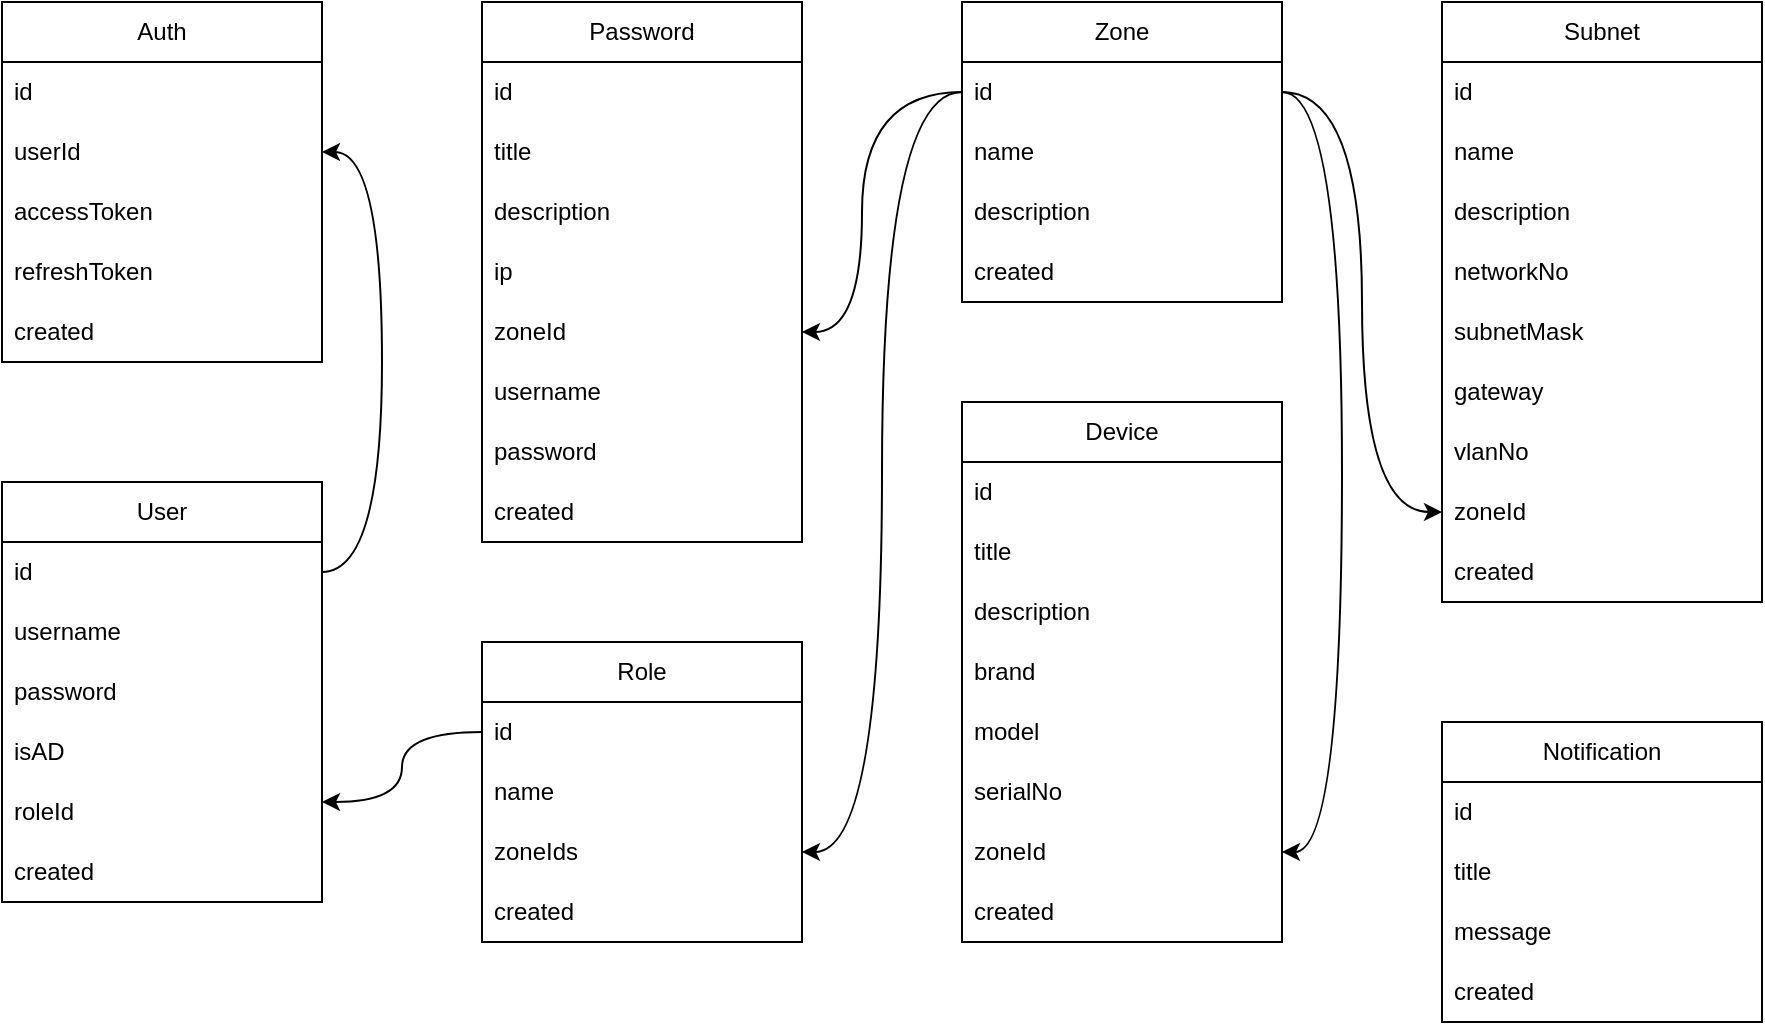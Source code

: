 <mxfile>
    <diagram id="iAbx08jiYh2Qf94keAqR" name="database">
        <mxGraphModel dx="399" dy="544" grid="1" gridSize="10" guides="1" tooltips="1" connect="1" arrows="1" fold="1" page="1" pageScale="1" pageWidth="850" pageHeight="1100" math="0" shadow="0">
            <root>
                <mxCell id="0"/>
                <mxCell id="1" parent="0"/>
                <mxCell id="482" value="User" style="swimlane;fontStyle=0;childLayout=stackLayout;horizontal=1;startSize=30;horizontalStack=0;resizeParent=1;resizeParentMax=0;resizeLast=0;collapsible=1;marginBottom=0;whiteSpace=wrap;html=1;align=center;" vertex="1" parent="1">
                    <mxGeometry x="40" y="280" width="160" height="210" as="geometry"/>
                </mxCell>
                <mxCell id="483" value="id" style="text;strokeColor=none;fillColor=none;align=left;verticalAlign=middle;spacingLeft=4;spacingRight=4;overflow=hidden;points=[[0,0.5],[1,0.5]];portConstraint=eastwest;rotatable=0;whiteSpace=wrap;html=1;" vertex="1" parent="482">
                    <mxGeometry y="30" width="160" height="30" as="geometry"/>
                </mxCell>
                <mxCell id="484" value="username" style="text;strokeColor=none;fillColor=none;align=left;verticalAlign=middle;spacingLeft=4;spacingRight=4;overflow=hidden;points=[[0,0.5],[1,0.5]];portConstraint=eastwest;rotatable=0;whiteSpace=wrap;html=1;" vertex="1" parent="482">
                    <mxGeometry y="60" width="160" height="30" as="geometry"/>
                </mxCell>
                <mxCell id="485" value="password" style="text;strokeColor=none;fillColor=none;align=left;verticalAlign=middle;spacingLeft=4;spacingRight=4;overflow=hidden;points=[[0,0.5],[1,0.5]];portConstraint=eastwest;rotatable=0;whiteSpace=wrap;html=1;" vertex="1" parent="482">
                    <mxGeometry y="90" width="160" height="30" as="geometry"/>
                </mxCell>
                <mxCell id="486" value="isAD" style="text;strokeColor=none;fillColor=none;align=left;verticalAlign=middle;spacingLeft=4;spacingRight=4;overflow=hidden;points=[[0,0.5],[1,0.5]];portConstraint=eastwest;rotatable=0;whiteSpace=wrap;html=1;" vertex="1" parent="482">
                    <mxGeometry y="120" width="160" height="30" as="geometry"/>
                </mxCell>
                <mxCell id="487" value="roleId" style="text;strokeColor=none;fillColor=none;align=left;verticalAlign=middle;spacingLeft=4;spacingRight=4;overflow=hidden;points=[[0,0.5],[1,0.5]];portConstraint=eastwest;rotatable=0;whiteSpace=wrap;html=1;" vertex="1" parent="482">
                    <mxGeometry y="150" width="160" height="30" as="geometry"/>
                </mxCell>
                <mxCell id="488" value="created" style="text;strokeColor=none;fillColor=none;align=left;verticalAlign=middle;spacingLeft=4;spacingRight=4;overflow=hidden;points=[[0,0.5],[1,0.5]];portConstraint=eastwest;rotatable=0;whiteSpace=wrap;html=1;" vertex="1" parent="482">
                    <mxGeometry y="180" width="160" height="30" as="geometry"/>
                </mxCell>
                <mxCell id="489" value="Password" style="swimlane;fontStyle=0;childLayout=stackLayout;horizontal=1;startSize=30;horizontalStack=0;resizeParent=1;resizeParentMax=0;resizeLast=0;collapsible=1;marginBottom=0;whiteSpace=wrap;html=1;" vertex="1" parent="1">
                    <mxGeometry x="280" y="40" width="160" height="270" as="geometry"/>
                </mxCell>
                <mxCell id="490" value="id" style="text;strokeColor=none;fillColor=none;align=left;verticalAlign=middle;spacingLeft=4;spacingRight=4;overflow=hidden;points=[[0,0.5],[1,0.5]];portConstraint=eastwest;rotatable=0;whiteSpace=wrap;html=1;" vertex="1" parent="489">
                    <mxGeometry y="30" width="160" height="30" as="geometry"/>
                </mxCell>
                <mxCell id="491" value="title" style="text;strokeColor=none;fillColor=none;align=left;verticalAlign=middle;spacingLeft=4;spacingRight=4;overflow=hidden;points=[[0,0.5],[1,0.5]];portConstraint=eastwest;rotatable=0;whiteSpace=wrap;html=1;" vertex="1" parent="489">
                    <mxGeometry y="60" width="160" height="30" as="geometry"/>
                </mxCell>
                <mxCell id="492" value="description" style="text;strokeColor=none;fillColor=none;align=left;verticalAlign=middle;spacingLeft=4;spacingRight=4;overflow=hidden;points=[[0,0.5],[1,0.5]];portConstraint=eastwest;rotatable=0;whiteSpace=wrap;html=1;" vertex="1" parent="489">
                    <mxGeometry y="90" width="160" height="30" as="geometry"/>
                </mxCell>
                <mxCell id="493" value="ip" style="text;strokeColor=none;fillColor=none;align=left;verticalAlign=middle;spacingLeft=4;spacingRight=4;overflow=hidden;points=[[0,0.5],[1,0.5]];portConstraint=eastwest;rotatable=0;whiteSpace=wrap;html=1;" vertex="1" parent="489">
                    <mxGeometry y="120" width="160" height="30" as="geometry"/>
                </mxCell>
                <mxCell id="494" value="zoneId" style="text;strokeColor=none;fillColor=none;align=left;verticalAlign=middle;spacingLeft=4;spacingRight=4;overflow=hidden;points=[[0,0.5],[1,0.5]];portConstraint=eastwest;rotatable=0;whiteSpace=wrap;html=1;" vertex="1" parent="489">
                    <mxGeometry y="150" width="160" height="30" as="geometry"/>
                </mxCell>
                <mxCell id="495" value="username" style="text;strokeColor=none;fillColor=none;align=left;verticalAlign=middle;spacingLeft=4;spacingRight=4;overflow=hidden;points=[[0,0.5],[1,0.5]];portConstraint=eastwest;rotatable=0;whiteSpace=wrap;html=1;" vertex="1" parent="489">
                    <mxGeometry y="180" width="160" height="30" as="geometry"/>
                </mxCell>
                <mxCell id="496" value="password" style="text;strokeColor=none;fillColor=none;align=left;verticalAlign=middle;spacingLeft=4;spacingRight=4;overflow=hidden;points=[[0,0.5],[1,0.5]];portConstraint=eastwest;rotatable=0;whiteSpace=wrap;html=1;" vertex="1" parent="489">
                    <mxGeometry y="210" width="160" height="30" as="geometry"/>
                </mxCell>
                <mxCell id="497" value="created" style="text;strokeColor=none;fillColor=none;align=left;verticalAlign=middle;spacingLeft=4;spacingRight=4;overflow=hidden;points=[[0,0.5],[1,0.5]];portConstraint=eastwest;rotatable=0;whiteSpace=wrap;html=1;" vertex="1" parent="489">
                    <mxGeometry y="240" width="160" height="30" as="geometry"/>
                </mxCell>
                <mxCell id="498" value="Auth" style="swimlane;fontStyle=0;childLayout=stackLayout;horizontal=1;startSize=30;horizontalStack=0;resizeParent=1;resizeParentMax=0;resizeLast=0;collapsible=1;marginBottom=0;whiteSpace=wrap;html=1;" vertex="1" parent="1">
                    <mxGeometry x="40" y="40" width="160" height="180" as="geometry"/>
                </mxCell>
                <mxCell id="499" value="id" style="text;strokeColor=none;fillColor=none;align=left;verticalAlign=middle;spacingLeft=4;spacingRight=4;overflow=hidden;points=[[0,0.5],[1,0.5]];portConstraint=eastwest;rotatable=0;whiteSpace=wrap;html=1;" vertex="1" parent="498">
                    <mxGeometry y="30" width="160" height="30" as="geometry"/>
                </mxCell>
                <mxCell id="500" value="userId" style="text;strokeColor=none;fillColor=none;align=left;verticalAlign=middle;spacingLeft=4;spacingRight=4;overflow=hidden;points=[[0,0.5],[1,0.5]];portConstraint=eastwest;rotatable=0;whiteSpace=wrap;html=1;" vertex="1" parent="498">
                    <mxGeometry y="60" width="160" height="30" as="geometry"/>
                </mxCell>
                <mxCell id="501" value="accessToken" style="text;strokeColor=none;fillColor=none;align=left;verticalAlign=middle;spacingLeft=4;spacingRight=4;overflow=hidden;points=[[0,0.5],[1,0.5]];portConstraint=eastwest;rotatable=0;whiteSpace=wrap;html=1;" vertex="1" parent="498">
                    <mxGeometry y="90" width="160" height="30" as="geometry"/>
                </mxCell>
                <mxCell id="502" value="refreshToken" style="text;strokeColor=none;fillColor=none;align=left;verticalAlign=middle;spacingLeft=4;spacingRight=4;overflow=hidden;points=[[0,0.5],[1,0.5]];portConstraint=eastwest;rotatable=0;whiteSpace=wrap;html=1;" vertex="1" parent="498">
                    <mxGeometry y="120" width="160" height="30" as="geometry"/>
                </mxCell>
                <mxCell id="503" value="created" style="text;strokeColor=none;fillColor=none;align=left;verticalAlign=middle;spacingLeft=4;spacingRight=4;overflow=hidden;points=[[0,0.5],[1,0.5]];portConstraint=eastwest;rotatable=0;whiteSpace=wrap;html=1;" vertex="1" parent="498">
                    <mxGeometry y="150" width="160" height="30" as="geometry"/>
                </mxCell>
                <mxCell id="504" value="Device" style="swimlane;fontStyle=0;childLayout=stackLayout;horizontal=1;startSize=30;horizontalStack=0;resizeParent=1;resizeParentMax=0;resizeLast=0;collapsible=1;marginBottom=0;whiteSpace=wrap;html=1;" vertex="1" parent="1">
                    <mxGeometry x="520" y="240" width="160" height="270" as="geometry"/>
                </mxCell>
                <mxCell id="505" value="id" style="text;strokeColor=none;fillColor=none;align=left;verticalAlign=middle;spacingLeft=4;spacingRight=4;overflow=hidden;points=[[0,0.5],[1,0.5]];portConstraint=eastwest;rotatable=0;whiteSpace=wrap;html=1;" vertex="1" parent="504">
                    <mxGeometry y="30" width="160" height="30" as="geometry"/>
                </mxCell>
                <mxCell id="506" value="title" style="text;strokeColor=none;fillColor=none;align=left;verticalAlign=middle;spacingLeft=4;spacingRight=4;overflow=hidden;points=[[0,0.5],[1,0.5]];portConstraint=eastwest;rotatable=0;whiteSpace=wrap;html=1;" vertex="1" parent="504">
                    <mxGeometry y="60" width="160" height="30" as="geometry"/>
                </mxCell>
                <mxCell id="507" value="description" style="text;strokeColor=none;fillColor=none;align=left;verticalAlign=middle;spacingLeft=4;spacingRight=4;overflow=hidden;points=[[0,0.5],[1,0.5]];portConstraint=eastwest;rotatable=0;whiteSpace=wrap;html=1;" vertex="1" parent="504">
                    <mxGeometry y="90" width="160" height="30" as="geometry"/>
                </mxCell>
                <mxCell id="508" value="brand" style="text;strokeColor=none;fillColor=none;align=left;verticalAlign=middle;spacingLeft=4;spacingRight=4;overflow=hidden;points=[[0,0.5],[1,0.5]];portConstraint=eastwest;rotatable=0;whiteSpace=wrap;html=1;" vertex="1" parent="504">
                    <mxGeometry y="120" width="160" height="30" as="geometry"/>
                </mxCell>
                <mxCell id="509" value="model" style="text;strokeColor=none;fillColor=none;align=left;verticalAlign=middle;spacingLeft=4;spacingRight=4;overflow=hidden;points=[[0,0.5],[1,0.5]];portConstraint=eastwest;rotatable=0;whiteSpace=wrap;html=1;" vertex="1" parent="504">
                    <mxGeometry y="150" width="160" height="30" as="geometry"/>
                </mxCell>
                <mxCell id="510" value="serialNo" style="text;strokeColor=none;fillColor=none;align=left;verticalAlign=middle;spacingLeft=4;spacingRight=4;overflow=hidden;points=[[0,0.5],[1,0.5]];portConstraint=eastwest;rotatable=0;whiteSpace=wrap;html=1;" vertex="1" parent="504">
                    <mxGeometry y="180" width="160" height="30" as="geometry"/>
                </mxCell>
                <mxCell id="511" value="zoneId" style="text;strokeColor=none;fillColor=none;align=left;verticalAlign=middle;spacingLeft=4;spacingRight=4;overflow=hidden;points=[[0,0.5],[1,0.5]];portConstraint=eastwest;rotatable=0;whiteSpace=wrap;html=1;" vertex="1" parent="504">
                    <mxGeometry y="210" width="160" height="30" as="geometry"/>
                </mxCell>
                <mxCell id="512" value="created" style="text;strokeColor=none;fillColor=none;align=left;verticalAlign=middle;spacingLeft=4;spacingRight=4;overflow=hidden;points=[[0,0.5],[1,0.5]];portConstraint=eastwest;rotatable=0;whiteSpace=wrap;html=1;" vertex="1" parent="504">
                    <mxGeometry y="240" width="160" height="30" as="geometry"/>
                </mxCell>
                <mxCell id="513" value="Zone" style="swimlane;fontStyle=0;childLayout=stackLayout;horizontal=1;startSize=30;horizontalStack=0;resizeParent=1;resizeParentMax=0;resizeLast=0;collapsible=1;marginBottom=0;whiteSpace=wrap;html=1;" vertex="1" parent="1">
                    <mxGeometry x="520" y="40" width="160" height="150" as="geometry"/>
                </mxCell>
                <mxCell id="514" value="id" style="text;strokeColor=none;fillColor=none;align=left;verticalAlign=middle;spacingLeft=4;spacingRight=4;overflow=hidden;points=[[0,0.5],[1,0.5]];portConstraint=eastwest;rotatable=0;whiteSpace=wrap;html=1;" vertex="1" parent="513">
                    <mxGeometry y="30" width="160" height="30" as="geometry"/>
                </mxCell>
                <mxCell id="515" value="name" style="text;strokeColor=none;fillColor=none;align=left;verticalAlign=middle;spacingLeft=4;spacingRight=4;overflow=hidden;points=[[0,0.5],[1,0.5]];portConstraint=eastwest;rotatable=0;whiteSpace=wrap;html=1;" vertex="1" parent="513">
                    <mxGeometry y="60" width="160" height="30" as="geometry"/>
                </mxCell>
                <mxCell id="516" value="description" style="text;strokeColor=none;fillColor=none;align=left;verticalAlign=middle;spacingLeft=4;spacingRight=4;overflow=hidden;points=[[0,0.5],[1,0.5]];portConstraint=eastwest;rotatable=0;whiteSpace=wrap;html=1;" vertex="1" parent="513">
                    <mxGeometry y="90" width="160" height="30" as="geometry"/>
                </mxCell>
                <mxCell id="517" value="created" style="text;strokeColor=none;fillColor=none;align=left;verticalAlign=middle;spacingLeft=4;spacingRight=4;overflow=hidden;points=[[0,0.5],[1,0.5]];portConstraint=eastwest;rotatable=0;whiteSpace=wrap;html=1;" vertex="1" parent="513">
                    <mxGeometry y="120" width="160" height="30" as="geometry"/>
                </mxCell>
                <mxCell id="518" value="" style="endArrow=classic;html=1;edgeStyle=elbowEdgeStyle;curved=1;" edge="1" parent="1" source="483" target="500">
                    <mxGeometry width="50" height="50" relative="1" as="geometry">
                        <mxPoint x="300" y="257" as="sourcePoint"/>
                        <mxPoint x="300" y="487" as="targetPoint"/>
                        <Array as="points">
                            <mxPoint x="230" y="410"/>
                        </Array>
                    </mxGeometry>
                </mxCell>
                <mxCell id="519" value="" style="endArrow=classic;html=1;edgeStyle=elbowEdgeStyle;curved=1;" edge="1" parent="1" source="514" target="494">
                    <mxGeometry width="50" height="50" relative="1" as="geometry">
                        <mxPoint x="580.0" y="94" as="sourcePoint"/>
                        <mxPoint x="540.0" y="214" as="targetPoint"/>
                        <Array as="points">
                            <mxPoint x="470" y="180"/>
                        </Array>
                    </mxGeometry>
                </mxCell>
                <mxCell id="520" value="" style="endArrow=classic;html=1;edgeStyle=elbowEdgeStyle;curved=1;" edge="1" parent="1" source="514" target="511">
                    <mxGeometry width="50" height="50" relative="1" as="geometry">
                        <mxPoint x="740" y="97" as="sourcePoint"/>
                        <mxPoint x="740" y="437" as="targetPoint"/>
                        <Array as="points">
                            <mxPoint x="710" y="320"/>
                        </Array>
                    </mxGeometry>
                </mxCell>
                <mxCell id="521" value="Subnet" style="swimlane;fontStyle=0;childLayout=stackLayout;horizontal=1;startSize=30;horizontalStack=0;resizeParent=1;resizeParentMax=0;resizeLast=0;collapsible=1;marginBottom=0;whiteSpace=wrap;html=1;" vertex="1" parent="1">
                    <mxGeometry x="760" y="40" width="160" height="300" as="geometry"/>
                </mxCell>
                <mxCell id="522" value="id" style="text;strokeColor=none;fillColor=none;align=left;verticalAlign=middle;spacingLeft=4;spacingRight=4;overflow=hidden;points=[[0,0.5],[1,0.5]];portConstraint=eastwest;rotatable=0;whiteSpace=wrap;html=1;" vertex="1" parent="521">
                    <mxGeometry y="30" width="160" height="30" as="geometry"/>
                </mxCell>
                <mxCell id="523" value="name" style="text;strokeColor=none;fillColor=none;align=left;verticalAlign=middle;spacingLeft=4;spacingRight=4;overflow=hidden;points=[[0,0.5],[1,0.5]];portConstraint=eastwest;rotatable=0;whiteSpace=wrap;html=1;" vertex="1" parent="521">
                    <mxGeometry y="60" width="160" height="30" as="geometry"/>
                </mxCell>
                <mxCell id="524" value="description" style="text;strokeColor=none;fillColor=none;align=left;verticalAlign=middle;spacingLeft=4;spacingRight=4;overflow=hidden;points=[[0,0.5],[1,0.5]];portConstraint=eastwest;rotatable=0;whiteSpace=wrap;html=1;" vertex="1" parent="521">
                    <mxGeometry y="90" width="160" height="30" as="geometry"/>
                </mxCell>
                <mxCell id="525" value="networkNo" style="text;strokeColor=none;fillColor=none;align=left;verticalAlign=middle;spacingLeft=4;spacingRight=4;overflow=hidden;points=[[0,0.5],[1,0.5]];portConstraint=eastwest;rotatable=0;whiteSpace=wrap;html=1;" vertex="1" parent="521">
                    <mxGeometry y="120" width="160" height="30" as="geometry"/>
                </mxCell>
                <mxCell id="526" value="subnetMask" style="text;strokeColor=none;fillColor=none;align=left;verticalAlign=middle;spacingLeft=4;spacingRight=4;overflow=hidden;points=[[0,0.5],[1,0.5]];portConstraint=eastwest;rotatable=0;whiteSpace=wrap;html=1;" vertex="1" parent="521">
                    <mxGeometry y="150" width="160" height="30" as="geometry"/>
                </mxCell>
                <mxCell id="527" value="gateway" style="text;strokeColor=none;fillColor=none;align=left;verticalAlign=middle;spacingLeft=4;spacingRight=4;overflow=hidden;points=[[0,0.5],[1,0.5]];portConstraint=eastwest;rotatable=0;whiteSpace=wrap;html=1;" vertex="1" parent="521">
                    <mxGeometry y="180" width="160" height="30" as="geometry"/>
                </mxCell>
                <mxCell id="528" value="vlanNo" style="text;strokeColor=none;fillColor=none;align=left;verticalAlign=middle;spacingLeft=4;spacingRight=4;overflow=hidden;points=[[0,0.5],[1,0.5]];portConstraint=eastwest;rotatable=0;whiteSpace=wrap;html=1;" vertex="1" parent="521">
                    <mxGeometry y="210" width="160" height="30" as="geometry"/>
                </mxCell>
                <mxCell id="529" value="zoneId" style="text;strokeColor=none;fillColor=none;align=left;verticalAlign=middle;spacingLeft=4;spacingRight=4;overflow=hidden;points=[[0,0.5],[1,0.5]];portConstraint=eastwest;rotatable=0;whiteSpace=wrap;html=1;" vertex="1" parent="521">
                    <mxGeometry y="240" width="160" height="30" as="geometry"/>
                </mxCell>
                <mxCell id="530" value="created" style="text;strokeColor=none;fillColor=none;align=left;verticalAlign=middle;spacingLeft=4;spacingRight=4;overflow=hidden;points=[[0,0.5],[1,0.5]];portConstraint=eastwest;rotatable=0;whiteSpace=wrap;html=1;" vertex="1" parent="521">
                    <mxGeometry y="270" width="160" height="30" as="geometry"/>
                </mxCell>
                <mxCell id="531" value="" style="endArrow=classic;html=1;edgeStyle=elbowEdgeStyle;curved=1;" edge="1" parent="1" source="514" target="529">
                    <mxGeometry width="50" height="50" relative="1" as="geometry">
                        <mxPoint x="611" y="94" as="sourcePoint"/>
                        <mxPoint x="651" y="474" as="targetPoint"/>
                        <Array as="points">
                            <mxPoint x="720" y="180"/>
                        </Array>
                    </mxGeometry>
                </mxCell>
                <mxCell id="532" value="Notification" style="swimlane;fontStyle=0;childLayout=stackLayout;horizontal=1;startSize=30;horizontalStack=0;resizeParent=1;resizeParentMax=0;resizeLast=0;collapsible=1;marginBottom=0;whiteSpace=wrap;html=1;" vertex="1" parent="1">
                    <mxGeometry x="760" y="400" width="160" height="150" as="geometry"/>
                </mxCell>
                <mxCell id="533" value="id" style="text;strokeColor=none;fillColor=none;align=left;verticalAlign=middle;spacingLeft=4;spacingRight=4;overflow=hidden;points=[[0,0.5],[1,0.5]];portConstraint=eastwest;rotatable=0;whiteSpace=wrap;html=1;" vertex="1" parent="532">
                    <mxGeometry y="30" width="160" height="30" as="geometry"/>
                </mxCell>
                <mxCell id="534" value="title" style="text;strokeColor=none;fillColor=none;align=left;verticalAlign=middle;spacingLeft=4;spacingRight=4;overflow=hidden;points=[[0,0.5],[1,0.5]];portConstraint=eastwest;rotatable=0;whiteSpace=wrap;html=1;" vertex="1" parent="532">
                    <mxGeometry y="60" width="160" height="30" as="geometry"/>
                </mxCell>
                <mxCell id="535" value="message" style="text;strokeColor=none;fillColor=none;align=left;verticalAlign=middle;spacingLeft=4;spacingRight=4;overflow=hidden;points=[[0,0.5],[1,0.5]];portConstraint=eastwest;rotatable=0;whiteSpace=wrap;html=1;" vertex="1" parent="532">
                    <mxGeometry y="90" width="160" height="30" as="geometry"/>
                </mxCell>
                <mxCell id="536" value="created" style="text;strokeColor=none;fillColor=none;align=left;verticalAlign=middle;spacingLeft=4;spacingRight=4;overflow=hidden;points=[[0,0.5],[1,0.5]];portConstraint=eastwest;rotatable=0;whiteSpace=wrap;html=1;" vertex="1" parent="532">
                    <mxGeometry y="120" width="160" height="30" as="geometry"/>
                </mxCell>
                <mxCell id="537" value="Role" style="swimlane;fontStyle=0;childLayout=stackLayout;horizontal=1;startSize=30;horizontalStack=0;resizeParent=1;resizeParentMax=0;resizeLast=0;collapsible=1;marginBottom=0;whiteSpace=wrap;html=1;" vertex="1" parent="1">
                    <mxGeometry x="280" y="360" width="160" height="150" as="geometry"/>
                </mxCell>
                <mxCell id="538" value="id" style="text;strokeColor=none;fillColor=none;align=left;verticalAlign=middle;spacingLeft=4;spacingRight=4;overflow=hidden;points=[[0,0.5],[1,0.5]];portConstraint=eastwest;rotatable=0;whiteSpace=wrap;html=1;" vertex="1" parent="537">
                    <mxGeometry y="30" width="160" height="30" as="geometry"/>
                </mxCell>
                <mxCell id="539" value="name" style="text;strokeColor=none;fillColor=none;align=left;verticalAlign=middle;spacingLeft=4;spacingRight=4;overflow=hidden;points=[[0,0.5],[1,0.5]];portConstraint=eastwest;rotatable=0;whiteSpace=wrap;html=1;" vertex="1" parent="537">
                    <mxGeometry y="60" width="160" height="30" as="geometry"/>
                </mxCell>
                <mxCell id="540" value="zoneIds" style="text;strokeColor=none;fillColor=none;align=left;verticalAlign=middle;spacingLeft=4;spacingRight=4;overflow=hidden;points=[[0,0.5],[1,0.5]];portConstraint=eastwest;rotatable=0;whiteSpace=wrap;html=1;" vertex="1" parent="537">
                    <mxGeometry y="90" width="160" height="30" as="geometry"/>
                </mxCell>
                <mxCell id="541" value="created" style="text;strokeColor=none;fillColor=none;align=left;verticalAlign=middle;spacingLeft=4;spacingRight=4;overflow=hidden;points=[[0,0.5],[1,0.5]];portConstraint=eastwest;rotatable=0;whiteSpace=wrap;html=1;" vertex="1" parent="537">
                    <mxGeometry y="120" width="160" height="30" as="geometry"/>
                </mxCell>
                <mxCell id="542" value="" style="endArrow=classic;html=1;edgeStyle=elbowEdgeStyle;curved=1;" edge="1" parent="1" source="514" target="540">
                    <mxGeometry width="50" height="50" relative="1" as="geometry">
                        <mxPoint x="210" y="675" as="sourcePoint"/>
                        <mxPoint x="440" y="465" as="targetPoint"/>
                        <Array as="points"/>
                    </mxGeometry>
                </mxCell>
                <mxCell id="543" value="" style="endArrow=classic;html=1;edgeStyle=elbowEdgeStyle;curved=1;" edge="1" parent="1" source="538" target="487">
                    <mxGeometry width="50" height="50" relative="1" as="geometry">
                        <mxPoint x="290" y="430" as="sourcePoint"/>
                        <mxPoint x="210" y="675" as="targetPoint"/>
                        <Array as="points">
                            <mxPoint x="240" y="440"/>
                        </Array>
                    </mxGeometry>
                </mxCell>
            </root>
        </mxGraphModel>
    </diagram>
</mxfile>